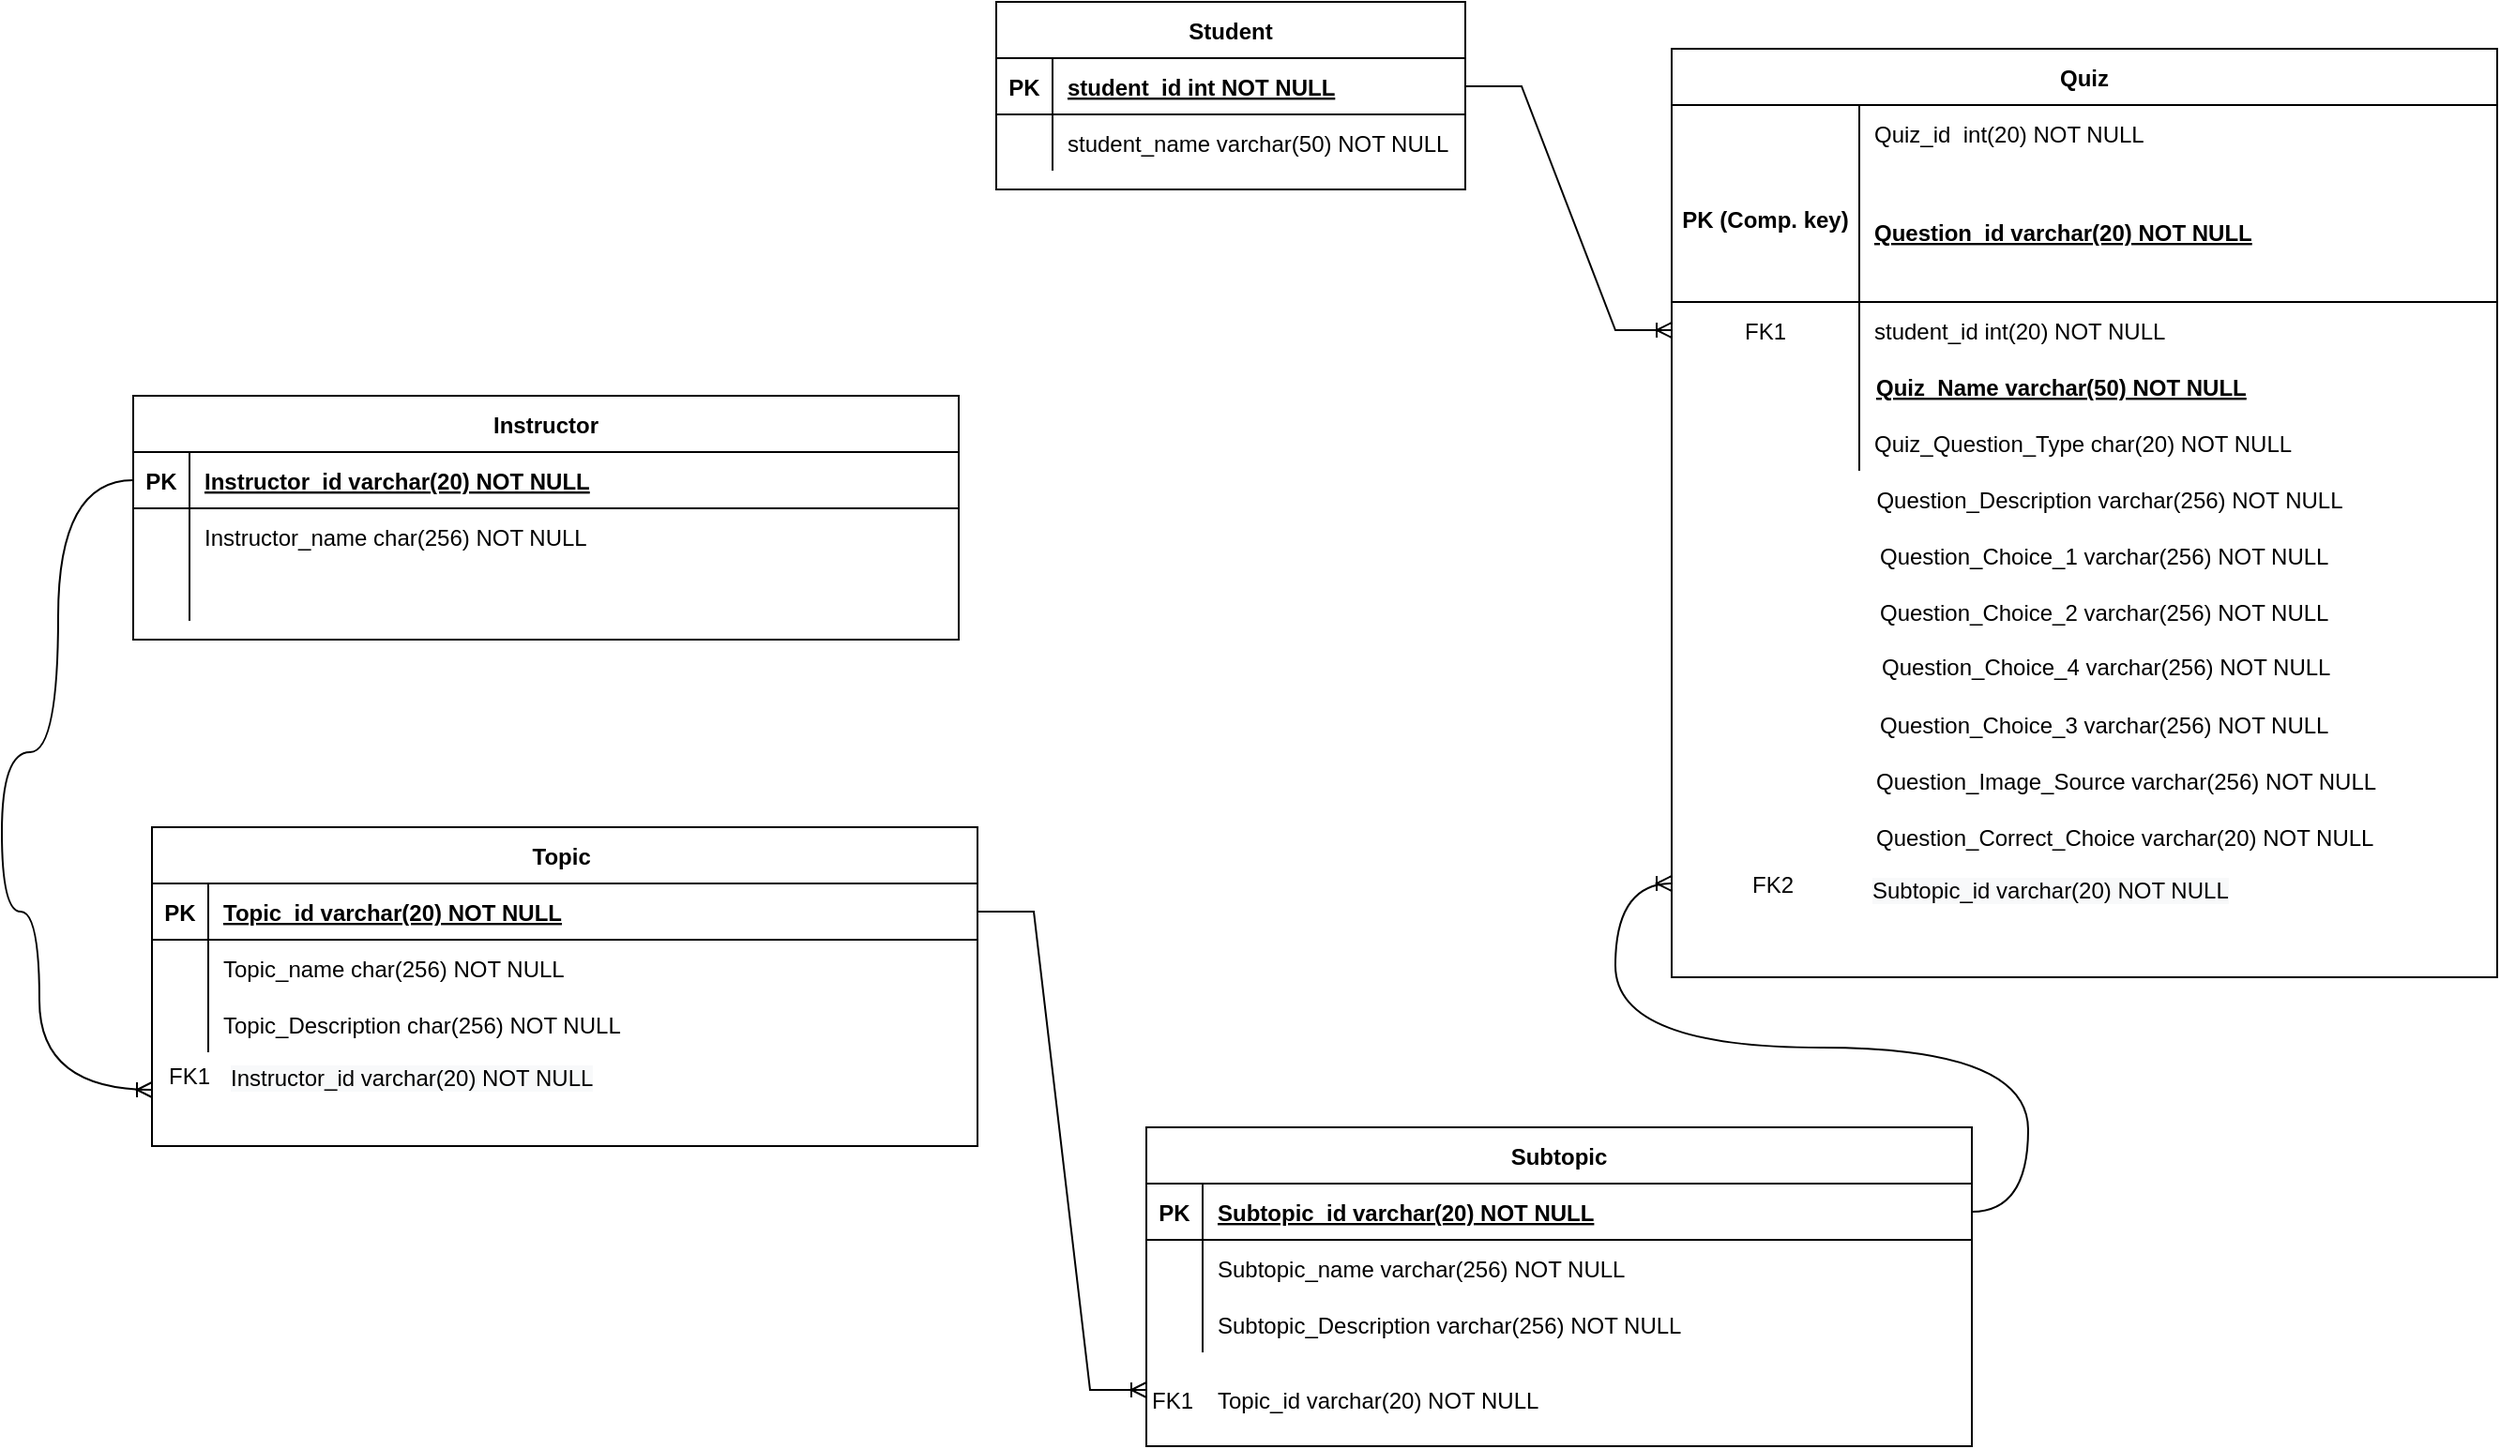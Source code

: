<mxfile version="15.5.0" type="github" pages="3">
  <diagram id="R2lEEEUBdFMjLlhIrx00" name="Page-1">
    <mxGraphModel dx="2414" dy="950" grid="1" gridSize="10" guides="1" tooltips="1" connect="1" arrows="1" fold="1" page="1" pageScale="1" pageWidth="850" pageHeight="1100" math="0" shadow="0" extFonts="Permanent Marker^https://fonts.googleapis.com/css?family=Permanent+Marker">
      <root>
        <mxCell id="0" />
        <mxCell id="1" parent="0" />
        <mxCell id="C-vyLk0tnHw3VtMMgP7b-2" value="Quiz" style="shape=table;startSize=30;container=1;collapsible=1;childLayout=tableLayout;fixedRows=1;rowLines=0;fontStyle=1;align=center;resizeLast=1;" parent="1" vertex="1">
          <mxGeometry x="320" y="105" width="440" height="495" as="geometry" />
        </mxCell>
        <mxCell id="C-vyLk0tnHw3VtMMgP7b-17" value="" style="shape=partialRectangle;collapsible=0;dropTarget=0;pointerEvents=0;fillColor=none;points=[[0,0.5],[1,0.5]];portConstraint=eastwest;top=0;left=0;right=0;bottom=0;" parent="C-vyLk0tnHw3VtMMgP7b-2" vertex="1">
          <mxGeometry y="30" width="440" height="30" as="geometry" />
        </mxCell>
        <mxCell id="C-vyLk0tnHw3VtMMgP7b-18" value="" style="shape=partialRectangle;overflow=hidden;connectable=0;fillColor=none;top=0;left=0;bottom=0;right=0;" parent="C-vyLk0tnHw3VtMMgP7b-17" vertex="1">
          <mxGeometry width="100" height="30" as="geometry">
            <mxRectangle width="100" height="30" as="alternateBounds" />
          </mxGeometry>
        </mxCell>
        <mxCell id="C-vyLk0tnHw3VtMMgP7b-19" value="Quiz_id  int(20) NOT NULL" style="shape=partialRectangle;overflow=hidden;connectable=0;fillColor=none;top=0;left=0;bottom=0;right=0;align=left;spacingLeft=6;" parent="C-vyLk0tnHw3VtMMgP7b-17" vertex="1">
          <mxGeometry x="100" width="340" height="30" as="geometry">
            <mxRectangle width="340" height="30" as="alternateBounds" />
          </mxGeometry>
        </mxCell>
        <mxCell id="C-vyLk0tnHw3VtMMgP7b-3" value="" style="shape=partialRectangle;collapsible=0;dropTarget=0;pointerEvents=0;fillColor=none;points=[[0,0.5],[1,0.5]];portConstraint=eastwest;top=0;left=0;right=0;bottom=1;" parent="C-vyLk0tnHw3VtMMgP7b-2" vertex="1">
          <mxGeometry y="60" width="440" height="75" as="geometry" />
        </mxCell>
        <mxCell id="C-vyLk0tnHw3VtMMgP7b-4" value="PK (Comp. key)&#xa;" style="shape=partialRectangle;overflow=hidden;connectable=0;fillColor=none;top=0;left=0;bottom=0;right=0;fontStyle=1;" parent="C-vyLk0tnHw3VtMMgP7b-3" vertex="1">
          <mxGeometry width="100" height="75" as="geometry">
            <mxRectangle width="100" height="75" as="alternateBounds" />
          </mxGeometry>
        </mxCell>
        <mxCell id="C-vyLk0tnHw3VtMMgP7b-5" value="Question_id varchar(20) NOT NULL" style="shape=partialRectangle;overflow=hidden;connectable=0;fillColor=none;top=0;left=0;bottom=0;right=0;align=left;spacingLeft=6;fontStyle=5;" parent="C-vyLk0tnHw3VtMMgP7b-3" vertex="1">
          <mxGeometry x="100" width="340" height="75" as="geometry">
            <mxRectangle width="340" height="75" as="alternateBounds" />
          </mxGeometry>
        </mxCell>
        <mxCell id="C-vyLk0tnHw3VtMMgP7b-6" value="" style="shape=partialRectangle;collapsible=0;dropTarget=0;pointerEvents=0;fillColor=none;points=[[0,0.5],[1,0.5]];portConstraint=eastwest;top=0;left=0;right=0;bottom=0;" parent="C-vyLk0tnHw3VtMMgP7b-2" vertex="1">
          <mxGeometry y="135" width="440" height="30" as="geometry" />
        </mxCell>
        <mxCell id="C-vyLk0tnHw3VtMMgP7b-7" value="FK1" style="shape=partialRectangle;overflow=hidden;connectable=0;fillColor=none;top=0;left=0;bottom=0;right=0;" parent="C-vyLk0tnHw3VtMMgP7b-6" vertex="1">
          <mxGeometry width="100" height="30" as="geometry">
            <mxRectangle width="100" height="30" as="alternateBounds" />
          </mxGeometry>
        </mxCell>
        <mxCell id="C-vyLk0tnHw3VtMMgP7b-8" value="student_id int(20) NOT NULL" style="shape=partialRectangle;overflow=hidden;connectable=0;fillColor=none;top=0;left=0;bottom=0;right=0;align=left;spacingLeft=6;" parent="C-vyLk0tnHw3VtMMgP7b-6" vertex="1">
          <mxGeometry x="100" width="340" height="30" as="geometry">
            <mxRectangle width="340" height="30" as="alternateBounds" />
          </mxGeometry>
        </mxCell>
        <mxCell id="C-vyLk0tnHw3VtMMgP7b-9" value="" style="shape=partialRectangle;collapsible=0;dropTarget=0;pointerEvents=0;fillColor=none;points=[[0,0.5],[1,0.5]];portConstraint=eastwest;top=0;left=0;right=0;bottom=0;" parent="C-vyLk0tnHw3VtMMgP7b-2" vertex="1">
          <mxGeometry y="165" width="440" height="30" as="geometry" />
        </mxCell>
        <mxCell id="C-vyLk0tnHw3VtMMgP7b-10" value="" style="shape=partialRectangle;overflow=hidden;connectable=0;fillColor=none;top=0;left=0;bottom=0;right=0;" parent="C-vyLk0tnHw3VtMMgP7b-9" vertex="1">
          <mxGeometry width="100" height="30" as="geometry">
            <mxRectangle width="100" height="30" as="alternateBounds" />
          </mxGeometry>
        </mxCell>
        <mxCell id="C-vyLk0tnHw3VtMMgP7b-11" value="" style="shape=partialRectangle;overflow=hidden;connectable=0;fillColor=none;top=0;left=0;bottom=0;right=0;align=left;spacingLeft=6;" parent="C-vyLk0tnHw3VtMMgP7b-9" vertex="1">
          <mxGeometry x="100" width="340" height="30" as="geometry">
            <mxRectangle width="340" height="30" as="alternateBounds" />
          </mxGeometry>
        </mxCell>
        <mxCell id="C-vyLk0tnHw3VtMMgP7b-20" value="" style="shape=partialRectangle;collapsible=0;dropTarget=0;pointerEvents=0;fillColor=none;points=[[0,0.5],[1,0.5]];portConstraint=eastwest;top=0;left=0;right=0;bottom=0;" parent="C-vyLk0tnHw3VtMMgP7b-2" vertex="1">
          <mxGeometry y="195" width="440" height="30" as="geometry" />
        </mxCell>
        <mxCell id="C-vyLk0tnHw3VtMMgP7b-21" value="" style="shape=partialRectangle;overflow=hidden;connectable=0;fillColor=none;top=0;left=0;bottom=0;right=0;" parent="C-vyLk0tnHw3VtMMgP7b-20" vertex="1">
          <mxGeometry width="100" height="30" as="geometry">
            <mxRectangle width="100" height="30" as="alternateBounds" />
          </mxGeometry>
        </mxCell>
        <mxCell id="C-vyLk0tnHw3VtMMgP7b-22" value="Quiz_Question_Type char(20) NOT NULL" style="shape=partialRectangle;overflow=hidden;connectable=0;fillColor=none;top=0;left=0;bottom=0;right=0;align=left;spacingLeft=6;" parent="C-vyLk0tnHw3VtMMgP7b-20" vertex="1">
          <mxGeometry x="100" width="340" height="30" as="geometry">
            <mxRectangle width="340" height="30" as="alternateBounds" />
          </mxGeometry>
        </mxCell>
        <mxCell id="C-vyLk0tnHw3VtMMgP7b-23" value="Student" style="shape=table;startSize=30;container=1;collapsible=1;childLayout=tableLayout;fixedRows=1;rowLines=0;fontStyle=1;align=center;resizeLast=1;" parent="1" vertex="1">
          <mxGeometry x="-40" y="80" width="250" height="100" as="geometry" />
        </mxCell>
        <mxCell id="C-vyLk0tnHw3VtMMgP7b-24" value="" style="shape=partialRectangle;collapsible=0;dropTarget=0;pointerEvents=0;fillColor=none;points=[[0,0.5],[1,0.5]];portConstraint=eastwest;top=0;left=0;right=0;bottom=1;" parent="C-vyLk0tnHw3VtMMgP7b-23" vertex="1">
          <mxGeometry y="30" width="250" height="30" as="geometry" />
        </mxCell>
        <mxCell id="C-vyLk0tnHw3VtMMgP7b-25" value="PK" style="shape=partialRectangle;overflow=hidden;connectable=0;fillColor=none;top=0;left=0;bottom=0;right=0;fontStyle=1;" parent="C-vyLk0tnHw3VtMMgP7b-24" vertex="1">
          <mxGeometry width="30" height="30" as="geometry">
            <mxRectangle width="30" height="30" as="alternateBounds" />
          </mxGeometry>
        </mxCell>
        <mxCell id="C-vyLk0tnHw3VtMMgP7b-26" value="student_id int NOT NULL " style="shape=partialRectangle;overflow=hidden;connectable=0;fillColor=none;top=0;left=0;bottom=0;right=0;align=left;spacingLeft=6;fontStyle=5;" parent="C-vyLk0tnHw3VtMMgP7b-24" vertex="1">
          <mxGeometry x="30" width="220" height="30" as="geometry">
            <mxRectangle width="220" height="30" as="alternateBounds" />
          </mxGeometry>
        </mxCell>
        <mxCell id="C-vyLk0tnHw3VtMMgP7b-27" value="" style="shape=partialRectangle;collapsible=0;dropTarget=0;pointerEvents=0;fillColor=none;points=[[0,0.5],[1,0.5]];portConstraint=eastwest;top=0;left=0;right=0;bottom=0;" parent="C-vyLk0tnHw3VtMMgP7b-23" vertex="1">
          <mxGeometry y="60" width="250" height="30" as="geometry" />
        </mxCell>
        <mxCell id="C-vyLk0tnHw3VtMMgP7b-28" value="" style="shape=partialRectangle;overflow=hidden;connectable=0;fillColor=none;top=0;left=0;bottom=0;right=0;" parent="C-vyLk0tnHw3VtMMgP7b-27" vertex="1">
          <mxGeometry width="30" height="30" as="geometry">
            <mxRectangle width="30" height="30" as="alternateBounds" />
          </mxGeometry>
        </mxCell>
        <mxCell id="C-vyLk0tnHw3VtMMgP7b-29" value="student_name varchar(50) NOT NULL" style="shape=partialRectangle;overflow=hidden;connectable=0;fillColor=none;top=0;left=0;bottom=0;right=0;align=left;spacingLeft=6;" parent="C-vyLk0tnHw3VtMMgP7b-27" vertex="1">
          <mxGeometry x="30" width="220" height="30" as="geometry">
            <mxRectangle width="220" height="30" as="alternateBounds" />
          </mxGeometry>
        </mxCell>
        <mxCell id="o7-k6Rt1TInhvHw_tcNR-2" value="Quiz_Name varchar(50) NOT NULL" style="shape=partialRectangle;overflow=hidden;connectable=0;fillColor=none;top=0;left=0;bottom=0;right=0;align=left;spacingLeft=6;fontStyle=5" vertex="1" parent="1">
          <mxGeometry x="421" y="270" width="220" height="30" as="geometry">
            <mxRectangle width="220" height="30" as="alternateBounds" />
          </mxGeometry>
        </mxCell>
        <mxCell id="o7-k6Rt1TInhvHw_tcNR-26" value="Question_Choice_1 varchar(256) NOT NULL" style="shape=partialRectangle;overflow=hidden;connectable=0;fillColor=none;top=0;left=0;bottom=0;right=0;align=left;spacingLeft=6;" vertex="1" parent="1">
          <mxGeometry x="423" y="360" width="301" height="30" as="geometry">
            <mxRectangle width="410" height="30" as="alternateBounds" />
          </mxGeometry>
        </mxCell>
        <mxCell id="o7-k6Rt1TInhvHw_tcNR-27" value="Question_Choice_2 varchar(256) NOT NULL" style="shape=partialRectangle;overflow=hidden;connectable=0;fillColor=none;top=0;left=0;bottom=0;right=0;align=left;spacingLeft=6;" vertex="1" parent="1">
          <mxGeometry x="423" y="390" width="301" height="30" as="geometry">
            <mxRectangle width="410" height="30" as="alternateBounds" />
          </mxGeometry>
        </mxCell>
        <mxCell id="o7-k6Rt1TInhvHw_tcNR-28" value="Question_Choice_3 varchar(256) NOT NULL" style="shape=partialRectangle;overflow=hidden;connectable=0;fillColor=none;top=0;left=0;bottom=0;right=0;align=left;spacingLeft=6;" vertex="1" parent="1">
          <mxGeometry x="423" y="450" width="301" height="30" as="geometry">
            <mxRectangle width="410" height="30" as="alternateBounds" />
          </mxGeometry>
        </mxCell>
        <mxCell id="o7-k6Rt1TInhvHw_tcNR-29" value="Question_Choice_4 varchar(256) NOT NULL" style="shape=partialRectangle;overflow=hidden;connectable=0;fillColor=none;top=0;left=0;bottom=0;right=0;align=left;spacingLeft=6;" vertex="1" parent="1">
          <mxGeometry x="424" y="419" width="261" height="30" as="geometry">
            <mxRectangle width="410" height="30" as="alternateBounds" />
          </mxGeometry>
        </mxCell>
        <mxCell id="o7-k6Rt1TInhvHw_tcNR-30" value="Question_Correct_Choice varchar(20) NOT NULL" style="shape=partialRectangle;overflow=hidden;connectable=0;fillColor=none;top=0;left=0;bottom=0;right=0;align=left;spacingLeft=6;" vertex="1" parent="1">
          <mxGeometry x="421" y="510" width="301" height="30" as="geometry">
            <mxRectangle width="410" height="30" as="alternateBounds" />
          </mxGeometry>
        </mxCell>
        <mxCell id="o7-k6Rt1TInhvHw_tcNR-31" value="Question_Image_Source varchar(256) NOT NULL" style="shape=partialRectangle;overflow=hidden;connectable=0;fillColor=none;top=0;left=0;bottom=0;right=0;align=left;spacingLeft=6;" vertex="1" parent="1">
          <mxGeometry x="421" y="480" width="301" height="30" as="geometry">
            <mxRectangle width="410" height="30" as="alternateBounds" />
          </mxGeometry>
        </mxCell>
        <mxCell id="o7-k6Rt1TInhvHw_tcNR-32" value="Subtopic" style="shape=table;startSize=30;container=1;collapsible=1;childLayout=tableLayout;fixedRows=1;rowLines=0;fontStyle=1;align=center;resizeLast=1;" vertex="1" parent="1">
          <mxGeometry x="40" y="680" width="440" height="170" as="geometry" />
        </mxCell>
        <mxCell id="o7-k6Rt1TInhvHw_tcNR-33" value="" style="shape=partialRectangle;collapsible=0;dropTarget=0;pointerEvents=0;fillColor=none;points=[[0,0.5],[1,0.5]];portConstraint=eastwest;top=0;left=0;right=0;bottom=1;" vertex="1" parent="o7-k6Rt1TInhvHw_tcNR-32">
          <mxGeometry y="30" width="440" height="30" as="geometry" />
        </mxCell>
        <mxCell id="o7-k6Rt1TInhvHw_tcNR-34" value="PK" style="shape=partialRectangle;overflow=hidden;connectable=0;fillColor=none;top=0;left=0;bottom=0;right=0;fontStyle=1;" vertex="1" parent="o7-k6Rt1TInhvHw_tcNR-33">
          <mxGeometry width="30" height="30" as="geometry">
            <mxRectangle width="30" height="30" as="alternateBounds" />
          </mxGeometry>
        </mxCell>
        <mxCell id="o7-k6Rt1TInhvHw_tcNR-35" value="Subtopic_id varchar(20) NOT NULL " style="shape=partialRectangle;overflow=hidden;connectable=0;fillColor=none;top=0;left=0;bottom=0;right=0;align=left;spacingLeft=6;fontStyle=5;" vertex="1" parent="o7-k6Rt1TInhvHw_tcNR-33">
          <mxGeometry x="30" width="410" height="30" as="geometry">
            <mxRectangle width="410" height="30" as="alternateBounds" />
          </mxGeometry>
        </mxCell>
        <mxCell id="o7-k6Rt1TInhvHw_tcNR-36" value="" style="shape=partialRectangle;collapsible=0;dropTarget=0;pointerEvents=0;fillColor=none;points=[[0,0.5],[1,0.5]];portConstraint=eastwest;top=0;left=0;right=0;bottom=0;" vertex="1" parent="o7-k6Rt1TInhvHw_tcNR-32">
          <mxGeometry y="60" width="440" height="30" as="geometry" />
        </mxCell>
        <mxCell id="o7-k6Rt1TInhvHw_tcNR-37" value="" style="shape=partialRectangle;overflow=hidden;connectable=0;fillColor=none;top=0;left=0;bottom=0;right=0;" vertex="1" parent="o7-k6Rt1TInhvHw_tcNR-36">
          <mxGeometry width="30" height="30" as="geometry">
            <mxRectangle width="30" height="30" as="alternateBounds" />
          </mxGeometry>
        </mxCell>
        <mxCell id="o7-k6Rt1TInhvHw_tcNR-38" value="Subtopic_name varchar(256) NOT NULL" style="shape=partialRectangle;overflow=hidden;connectable=0;fillColor=none;top=0;left=0;bottom=0;right=0;align=left;spacingLeft=6;" vertex="1" parent="o7-k6Rt1TInhvHw_tcNR-36">
          <mxGeometry x="30" width="410" height="30" as="geometry">
            <mxRectangle width="410" height="30" as="alternateBounds" />
          </mxGeometry>
        </mxCell>
        <mxCell id="o7-k6Rt1TInhvHw_tcNR-39" value="" style="shape=partialRectangle;collapsible=0;dropTarget=0;pointerEvents=0;fillColor=none;points=[[0,0.5],[1,0.5]];portConstraint=eastwest;top=0;left=0;right=0;bottom=0;" vertex="1" parent="o7-k6Rt1TInhvHw_tcNR-32">
          <mxGeometry y="90" width="440" height="30" as="geometry" />
        </mxCell>
        <mxCell id="o7-k6Rt1TInhvHw_tcNR-40" value="" style="shape=partialRectangle;overflow=hidden;connectable=0;fillColor=none;top=0;left=0;bottom=0;right=0;" vertex="1" parent="o7-k6Rt1TInhvHw_tcNR-39">
          <mxGeometry width="30" height="30" as="geometry">
            <mxRectangle width="30" height="30" as="alternateBounds" />
          </mxGeometry>
        </mxCell>
        <mxCell id="o7-k6Rt1TInhvHw_tcNR-41" value="Subtopic_Description varchar(256) NOT NULL" style="shape=partialRectangle;overflow=hidden;connectable=0;fillColor=none;top=0;left=0;bottom=0;right=0;align=left;spacingLeft=6;" vertex="1" parent="o7-k6Rt1TInhvHw_tcNR-39">
          <mxGeometry x="30" width="410" height="30" as="geometry">
            <mxRectangle width="410" height="30" as="alternateBounds" />
          </mxGeometry>
        </mxCell>
        <mxCell id="o7-k6Rt1TInhvHw_tcNR-49" value="Topic " style="shape=table;startSize=30;container=1;collapsible=1;childLayout=tableLayout;fixedRows=1;rowLines=0;fontStyle=1;align=center;resizeLast=1;" vertex="1" parent="1">
          <mxGeometry x="-490" y="520" width="440" height="170" as="geometry" />
        </mxCell>
        <mxCell id="o7-k6Rt1TInhvHw_tcNR-50" value="" style="shape=partialRectangle;collapsible=0;dropTarget=0;pointerEvents=0;fillColor=none;points=[[0,0.5],[1,0.5]];portConstraint=eastwest;top=0;left=0;right=0;bottom=1;" vertex="1" parent="o7-k6Rt1TInhvHw_tcNR-49">
          <mxGeometry y="30" width="440" height="30" as="geometry" />
        </mxCell>
        <mxCell id="o7-k6Rt1TInhvHw_tcNR-51" value="PK" style="shape=partialRectangle;overflow=hidden;connectable=0;fillColor=none;top=0;left=0;bottom=0;right=0;fontStyle=1;" vertex="1" parent="o7-k6Rt1TInhvHw_tcNR-50">
          <mxGeometry width="30" height="30" as="geometry">
            <mxRectangle width="30" height="30" as="alternateBounds" />
          </mxGeometry>
        </mxCell>
        <mxCell id="o7-k6Rt1TInhvHw_tcNR-52" value="Topic_id varchar(20) NOT NULL " style="shape=partialRectangle;overflow=hidden;connectable=0;fillColor=none;top=0;left=0;bottom=0;right=0;align=left;spacingLeft=6;fontStyle=5;" vertex="1" parent="o7-k6Rt1TInhvHw_tcNR-50">
          <mxGeometry x="30" width="410" height="30" as="geometry">
            <mxRectangle width="410" height="30" as="alternateBounds" />
          </mxGeometry>
        </mxCell>
        <mxCell id="o7-k6Rt1TInhvHw_tcNR-53" value="" style="shape=partialRectangle;collapsible=0;dropTarget=0;pointerEvents=0;fillColor=none;points=[[0,0.5],[1,0.5]];portConstraint=eastwest;top=0;left=0;right=0;bottom=0;" vertex="1" parent="o7-k6Rt1TInhvHw_tcNR-49">
          <mxGeometry y="60" width="440" height="30" as="geometry" />
        </mxCell>
        <mxCell id="o7-k6Rt1TInhvHw_tcNR-54" value="" style="shape=partialRectangle;overflow=hidden;connectable=0;fillColor=none;top=0;left=0;bottom=0;right=0;" vertex="1" parent="o7-k6Rt1TInhvHw_tcNR-53">
          <mxGeometry width="30" height="30" as="geometry">
            <mxRectangle width="30" height="30" as="alternateBounds" />
          </mxGeometry>
        </mxCell>
        <mxCell id="o7-k6Rt1TInhvHw_tcNR-55" value="Topic_name char(256) NOT NULL" style="shape=partialRectangle;overflow=hidden;connectable=0;fillColor=none;top=0;left=0;bottom=0;right=0;align=left;spacingLeft=6;" vertex="1" parent="o7-k6Rt1TInhvHw_tcNR-53">
          <mxGeometry x="30" width="410" height="30" as="geometry">
            <mxRectangle width="410" height="30" as="alternateBounds" />
          </mxGeometry>
        </mxCell>
        <mxCell id="o7-k6Rt1TInhvHw_tcNR-56" value="" style="shape=partialRectangle;collapsible=0;dropTarget=0;pointerEvents=0;fillColor=none;points=[[0,0.5],[1,0.5]];portConstraint=eastwest;top=0;left=0;right=0;bottom=0;" vertex="1" parent="o7-k6Rt1TInhvHw_tcNR-49">
          <mxGeometry y="90" width="440" height="30" as="geometry" />
        </mxCell>
        <mxCell id="o7-k6Rt1TInhvHw_tcNR-57" value="" style="shape=partialRectangle;overflow=hidden;connectable=0;fillColor=none;top=0;left=0;bottom=0;right=0;" vertex="1" parent="o7-k6Rt1TInhvHw_tcNR-56">
          <mxGeometry width="30" height="30" as="geometry">
            <mxRectangle width="30" height="30" as="alternateBounds" />
          </mxGeometry>
        </mxCell>
        <mxCell id="o7-k6Rt1TInhvHw_tcNR-58" value="Topic_Description char(256) NOT NULL" style="shape=partialRectangle;overflow=hidden;connectable=0;fillColor=none;top=0;left=0;bottom=0;right=0;align=left;spacingLeft=6;" vertex="1" parent="o7-k6Rt1TInhvHw_tcNR-56">
          <mxGeometry x="30" width="410" height="30" as="geometry">
            <mxRectangle width="410" height="30" as="alternateBounds" />
          </mxGeometry>
        </mxCell>
        <mxCell id="o7-k6Rt1TInhvHw_tcNR-59" value="Instructor" style="shape=table;startSize=30;container=1;collapsible=1;childLayout=tableLayout;fixedRows=1;rowLines=0;fontStyle=1;align=center;resizeLast=1;" vertex="1" parent="1">
          <mxGeometry x="-500" y="290" width="440" height="130" as="geometry" />
        </mxCell>
        <mxCell id="o7-k6Rt1TInhvHw_tcNR-60" value="" style="shape=partialRectangle;collapsible=0;dropTarget=0;pointerEvents=0;fillColor=none;points=[[0,0.5],[1,0.5]];portConstraint=eastwest;top=0;left=0;right=0;bottom=1;" vertex="1" parent="o7-k6Rt1TInhvHw_tcNR-59">
          <mxGeometry y="30" width="440" height="30" as="geometry" />
        </mxCell>
        <mxCell id="o7-k6Rt1TInhvHw_tcNR-61" value="PK" style="shape=partialRectangle;overflow=hidden;connectable=0;fillColor=none;top=0;left=0;bottom=0;right=0;fontStyle=1;" vertex="1" parent="o7-k6Rt1TInhvHw_tcNR-60">
          <mxGeometry width="30" height="30" as="geometry">
            <mxRectangle width="30" height="30" as="alternateBounds" />
          </mxGeometry>
        </mxCell>
        <mxCell id="o7-k6Rt1TInhvHw_tcNR-62" value="Instructor_id varchar(20) NOT NULL " style="shape=partialRectangle;overflow=hidden;connectable=0;fillColor=none;top=0;left=0;bottom=0;right=0;align=left;spacingLeft=6;fontStyle=5;" vertex="1" parent="o7-k6Rt1TInhvHw_tcNR-60">
          <mxGeometry x="30" width="410" height="30" as="geometry">
            <mxRectangle width="410" height="30" as="alternateBounds" />
          </mxGeometry>
        </mxCell>
        <mxCell id="o7-k6Rt1TInhvHw_tcNR-63" value="" style="shape=partialRectangle;collapsible=0;dropTarget=0;pointerEvents=0;fillColor=none;points=[[0,0.5],[1,0.5]];portConstraint=eastwest;top=0;left=0;right=0;bottom=0;" vertex="1" parent="o7-k6Rt1TInhvHw_tcNR-59">
          <mxGeometry y="60" width="440" height="30" as="geometry" />
        </mxCell>
        <mxCell id="o7-k6Rt1TInhvHw_tcNR-64" value="" style="shape=partialRectangle;overflow=hidden;connectable=0;fillColor=none;top=0;left=0;bottom=0;right=0;" vertex="1" parent="o7-k6Rt1TInhvHw_tcNR-63">
          <mxGeometry width="30" height="30" as="geometry">
            <mxRectangle width="30" height="30" as="alternateBounds" />
          </mxGeometry>
        </mxCell>
        <mxCell id="o7-k6Rt1TInhvHw_tcNR-65" value="Instructor_name char(256) NOT NULL" style="shape=partialRectangle;overflow=hidden;connectable=0;fillColor=none;top=0;left=0;bottom=0;right=0;align=left;spacingLeft=6;" vertex="1" parent="o7-k6Rt1TInhvHw_tcNR-63">
          <mxGeometry x="30" width="410" height="30" as="geometry">
            <mxRectangle width="410" height="30" as="alternateBounds" />
          </mxGeometry>
        </mxCell>
        <mxCell id="o7-k6Rt1TInhvHw_tcNR-66" value="" style="shape=partialRectangle;collapsible=0;dropTarget=0;pointerEvents=0;fillColor=none;points=[[0,0.5],[1,0.5]];portConstraint=eastwest;top=0;left=0;right=0;bottom=0;" vertex="1" parent="o7-k6Rt1TInhvHw_tcNR-59">
          <mxGeometry y="90" width="440" height="30" as="geometry" />
        </mxCell>
        <mxCell id="o7-k6Rt1TInhvHw_tcNR-67" value="" style="shape=partialRectangle;overflow=hidden;connectable=0;fillColor=none;top=0;left=0;bottom=0;right=0;" vertex="1" parent="o7-k6Rt1TInhvHw_tcNR-66">
          <mxGeometry width="30" height="30" as="geometry">
            <mxRectangle width="30" height="30" as="alternateBounds" />
          </mxGeometry>
        </mxCell>
        <mxCell id="o7-k6Rt1TInhvHw_tcNR-68" value="" style="shape=partialRectangle;overflow=hidden;connectable=0;fillColor=none;top=0;left=0;bottom=0;right=0;align=left;spacingLeft=6;" vertex="1" parent="o7-k6Rt1TInhvHw_tcNR-66">
          <mxGeometry x="30" width="410" height="30" as="geometry">
            <mxRectangle width="410" height="30" as="alternateBounds" />
          </mxGeometry>
        </mxCell>
        <mxCell id="o7-k6Rt1TInhvHw_tcNR-70" value="&lt;span style=&quot;text-align: left&quot;&gt;Question_Description varchar(256) NOT NULL&lt;/span&gt;" style="text;html=1;align=center;verticalAlign=middle;resizable=0;points=[];autosize=1;strokeColor=none;fillColor=none;" vertex="1" parent="1">
          <mxGeometry x="423" y="336" width="260" height="20" as="geometry" />
        </mxCell>
        <mxCell id="o7-k6Rt1TInhvHw_tcNR-71" value="Topic_id varchar(20) NOT NULL " style="shape=partialRectangle;overflow=hidden;connectable=0;fillColor=none;top=0;left=0;bottom=0;right=0;align=left;spacingLeft=6;fontStyle=0;" vertex="1" parent="1">
          <mxGeometry x="70" y="810" width="410" height="30" as="geometry">
            <mxRectangle width="410" height="30" as="alternateBounds" />
          </mxGeometry>
        </mxCell>
        <mxCell id="o7-k6Rt1TInhvHw_tcNR-72" value="FK1" style="shape=partialRectangle;overflow=hidden;connectable=0;fillColor=none;top=0;left=0;bottom=0;right=0;" vertex="1" parent="1">
          <mxGeometry x="4" y="810" width="100" height="30" as="geometry">
            <mxRectangle width="100" height="30" as="alternateBounds" />
          </mxGeometry>
        </mxCell>
        <mxCell id="o7-k6Rt1TInhvHw_tcNR-73" value="&lt;span style=&quot;color: rgb(0 , 0 , 0) ; font-family: &amp;#34;helvetica&amp;#34; ; font-size: 12px ; font-style: normal ; letter-spacing: normal ; text-align: left ; text-indent: 0px ; text-transform: none ; word-spacing: 0px ; background-color: rgb(248 , 249 , 250) ; display: inline ; float: none&quot;&gt;Subtopic_id varchar(20) NOT NULL&lt;/span&gt;" style="text;whiteSpace=wrap;html=1;" vertex="1" parent="1">
          <mxGeometry x="425" y="540" width="230" height="30" as="geometry" />
        </mxCell>
        <mxCell id="o7-k6Rt1TInhvHw_tcNR-74" value="FK2" style="shape=partialRectangle;overflow=hidden;connectable=0;fillColor=none;top=0;left=0;bottom=0;right=0;" vertex="1" parent="1">
          <mxGeometry x="324" y="535" width="100" height="30" as="geometry">
            <mxRectangle width="100" height="30" as="alternateBounds" />
          </mxGeometry>
        </mxCell>
        <mxCell id="o7-k6Rt1TInhvHw_tcNR-76" value="&lt;span style=&quot;color: rgb(0 , 0 , 0) ; font-family: &amp;#34;helvetica&amp;#34; ; font-size: 12px ; font-style: normal ; letter-spacing: normal ; text-align: left ; text-indent: 0px ; text-transform: none ; word-spacing: 0px ; background-color: rgb(248 , 249 , 250) ; display: inline ; float: none&quot;&gt;Instructor_id varchar(20) NOT NULL&lt;/span&gt;" style="text;whiteSpace=wrap;html=1;" vertex="1" parent="1">
          <mxGeometry x="-450" y="640" width="230" height="30" as="geometry" />
        </mxCell>
        <mxCell id="o7-k6Rt1TInhvHw_tcNR-77" value="FK1" style="text;html=1;strokeColor=none;fillColor=none;align=center;verticalAlign=middle;whiteSpace=wrap;rounded=0;" vertex="1" parent="1">
          <mxGeometry x="-490" y="638" width="40" height="30" as="geometry" />
        </mxCell>
        <mxCell id="o7-k6Rt1TInhvHw_tcNR-79" value="" style="edgeStyle=entityRelationEdgeStyle;fontSize=12;html=1;endArrow=ERoneToMany;rounded=0;entryX=0;entryY=0.5;entryDx=0;entryDy=0;exitX=1;exitY=0.5;exitDx=0;exitDy=0;" edge="1" parent="1" source="C-vyLk0tnHw3VtMMgP7b-24" target="C-vyLk0tnHw3VtMMgP7b-6">
          <mxGeometry width="100" height="100" relative="1" as="geometry">
            <mxPoint x="120" y="340" as="sourcePoint" />
            <mxPoint x="220" y="240" as="targetPoint" />
          </mxGeometry>
        </mxCell>
        <mxCell id="o7-k6Rt1TInhvHw_tcNR-80" value="" style="edgeStyle=entityRelationEdgeStyle;fontSize=12;html=1;endArrow=ERoneToMany;rounded=0;exitX=1;exitY=0.5;exitDx=0;exitDy=0;" edge="1" parent="1" source="o7-k6Rt1TInhvHw_tcNR-50">
          <mxGeometry width="100" height="100" relative="1" as="geometry">
            <mxPoint x="10" y="600" as="sourcePoint" />
            <mxPoint x="40" y="820" as="targetPoint" />
          </mxGeometry>
        </mxCell>
        <mxCell id="o7-k6Rt1TInhvHw_tcNR-82" value="" style="edgeStyle=orthogonalEdgeStyle;fontSize=12;html=1;endArrow=ERoneToMany;rounded=0;exitX=0;exitY=0.5;exitDx=0;exitDy=0;curved=1;" edge="1" parent="1" source="o7-k6Rt1TInhvHw_tcNR-60" target="o7-k6Rt1TInhvHw_tcNR-77">
          <mxGeometry width="100" height="100" relative="1" as="geometry">
            <mxPoint x="-770" y="320" as="sourcePoint" />
            <mxPoint x="-510" y="660" as="targetPoint" />
            <Array as="points">
              <mxPoint x="-540" y="335" />
              <mxPoint x="-540" y="480" />
              <mxPoint x="-570" y="480" />
              <mxPoint x="-570" y="565" />
              <mxPoint x="-550" y="565" />
              <mxPoint x="-550" y="660" />
            </Array>
          </mxGeometry>
        </mxCell>
        <mxCell id="o7-k6Rt1TInhvHw_tcNR-83" value="" style="edgeStyle=entityRelationEdgeStyle;fontSize=12;html=1;endArrow=ERoneToMany;rounded=0;curved=1;exitX=1;exitY=0.5;exitDx=0;exitDy=0;" edge="1" parent="1" source="o7-k6Rt1TInhvHw_tcNR-33">
          <mxGeometry width="100" height="100" relative="1" as="geometry">
            <mxPoint x="70" y="550" as="sourcePoint" />
            <mxPoint x="320" y="550" as="targetPoint" />
          </mxGeometry>
        </mxCell>
      </root>
    </mxGraphModel>
  </diagram>
  <diagram name="Copy of Page-1" id="vLBCYig8YiVJlE3e9mPY">
    <mxGraphModel dx="2805" dy="1188" grid="1" gridSize="10" guides="1" tooltips="1" connect="1" arrows="1" fold="1" page="1" pageScale="1" pageWidth="850" pageHeight="1100" math="0" shadow="0" extFonts="Permanent Marker^https://fonts.googleapis.com/css?family=Permanent+Marker">
      <root>
        <mxCell id="P4PnYNX_Oxnd01K3rzIA-0" />
        <mxCell id="P4PnYNX_Oxnd01K3rzIA-1" parent="P4PnYNX_Oxnd01K3rzIA-0" />
        <mxCell id="P4PnYNX_Oxnd01K3rzIA-2" value="Quiz" style="shape=table;startSize=30;container=1;collapsible=1;childLayout=tableLayout;fixedRows=1;rowLines=0;fontStyle=1;align=center;resizeLast=1;" vertex="1" parent="P4PnYNX_Oxnd01K3rzIA-1">
          <mxGeometry x="320" y="105" width="440" height="495" as="geometry" />
        </mxCell>
        <mxCell id="P4PnYNX_Oxnd01K3rzIA-3" value="" style="shape=partialRectangle;collapsible=0;dropTarget=0;pointerEvents=0;fillColor=none;points=[[0,0.5],[1,0.5]];portConstraint=eastwest;top=0;left=0;right=0;bottom=0;" vertex="1" parent="P4PnYNX_Oxnd01K3rzIA-2">
          <mxGeometry y="30" width="440" height="30" as="geometry" />
        </mxCell>
        <mxCell id="P4PnYNX_Oxnd01K3rzIA-4" value="" style="shape=partialRectangle;overflow=hidden;connectable=0;fillColor=none;top=0;left=0;bottom=0;right=0;" vertex="1" parent="P4PnYNX_Oxnd01K3rzIA-3">
          <mxGeometry width="100" height="30" as="geometry">
            <mxRectangle width="100" height="30" as="alternateBounds" />
          </mxGeometry>
        </mxCell>
        <mxCell id="P4PnYNX_Oxnd01K3rzIA-5" value="Quiz_id  int(20) NOT NULL" style="shape=partialRectangle;overflow=hidden;connectable=0;fillColor=none;top=0;left=0;bottom=0;right=0;align=left;spacingLeft=6;fontStyle=5" vertex="1" parent="P4PnYNX_Oxnd01K3rzIA-3">
          <mxGeometry x="100" width="340" height="30" as="geometry">
            <mxRectangle width="340" height="30" as="alternateBounds" />
          </mxGeometry>
        </mxCell>
        <mxCell id="P4PnYNX_Oxnd01K3rzIA-6" value="" style="shape=partialRectangle;collapsible=0;dropTarget=0;pointerEvents=0;fillColor=none;points=[[0,0.5],[1,0.5]];portConstraint=eastwest;top=0;left=0;right=0;bottom=1;" vertex="1" parent="P4PnYNX_Oxnd01K3rzIA-2">
          <mxGeometry y="60" width="440" height="75" as="geometry" />
        </mxCell>
        <mxCell id="P4PnYNX_Oxnd01K3rzIA-7" value="PK (Comp. key)&#xa;" style="shape=partialRectangle;overflow=hidden;connectable=0;fillColor=none;top=0;left=0;bottom=0;right=0;fontStyle=1;" vertex="1" parent="P4PnYNX_Oxnd01K3rzIA-6">
          <mxGeometry width="100" height="75" as="geometry">
            <mxRectangle width="100" height="75" as="alternateBounds" />
          </mxGeometry>
        </mxCell>
        <mxCell id="P4PnYNX_Oxnd01K3rzIA-8" value="Question_id varchar(20) NOT NULL" style="shape=partialRectangle;overflow=hidden;connectable=0;fillColor=none;top=0;left=0;bottom=0;right=0;align=left;spacingLeft=6;fontStyle=5;" vertex="1" parent="P4PnYNX_Oxnd01K3rzIA-6">
          <mxGeometry x="100" width="340" height="75" as="geometry">
            <mxRectangle width="340" height="75" as="alternateBounds" />
          </mxGeometry>
        </mxCell>
        <mxCell id="P4PnYNX_Oxnd01K3rzIA-9" value="" style="shape=partialRectangle;collapsible=0;dropTarget=0;pointerEvents=0;fillColor=none;points=[[0,0.5],[1,0.5]];portConstraint=eastwest;top=0;left=0;right=0;bottom=0;" vertex="1" parent="P4PnYNX_Oxnd01K3rzIA-2">
          <mxGeometry y="135" width="440" height="30" as="geometry" />
        </mxCell>
        <mxCell id="P4PnYNX_Oxnd01K3rzIA-10" value="FK1" style="shape=partialRectangle;overflow=hidden;connectable=0;fillColor=none;top=0;left=0;bottom=0;right=0;" vertex="1" parent="P4PnYNX_Oxnd01K3rzIA-9">
          <mxGeometry width="100" height="30" as="geometry">
            <mxRectangle width="100" height="30" as="alternateBounds" />
          </mxGeometry>
        </mxCell>
        <mxCell id="P4PnYNX_Oxnd01K3rzIA-11" value="student_id int(20) NOT NULL" style="shape=partialRectangle;overflow=hidden;connectable=0;fillColor=none;top=0;left=0;bottom=0;right=0;align=left;spacingLeft=6;" vertex="1" parent="P4PnYNX_Oxnd01K3rzIA-9">
          <mxGeometry x="100" width="340" height="30" as="geometry">
            <mxRectangle width="340" height="30" as="alternateBounds" />
          </mxGeometry>
        </mxCell>
        <mxCell id="P4PnYNX_Oxnd01K3rzIA-12" value="" style="shape=partialRectangle;collapsible=0;dropTarget=0;pointerEvents=0;fillColor=none;points=[[0,0.5],[1,0.5]];portConstraint=eastwest;top=0;left=0;right=0;bottom=0;" vertex="1" parent="P4PnYNX_Oxnd01K3rzIA-2">
          <mxGeometry y="165" width="440" height="30" as="geometry" />
        </mxCell>
        <mxCell id="P4PnYNX_Oxnd01K3rzIA-13" value="" style="shape=partialRectangle;overflow=hidden;connectable=0;fillColor=none;top=0;left=0;bottom=0;right=0;" vertex="1" parent="P4PnYNX_Oxnd01K3rzIA-12">
          <mxGeometry width="100" height="30" as="geometry">
            <mxRectangle width="100" height="30" as="alternateBounds" />
          </mxGeometry>
        </mxCell>
        <mxCell id="P4PnYNX_Oxnd01K3rzIA-14" value="" style="shape=partialRectangle;overflow=hidden;connectable=0;fillColor=none;top=0;left=0;bottom=0;right=0;align=left;spacingLeft=6;" vertex="1" parent="P4PnYNX_Oxnd01K3rzIA-12">
          <mxGeometry x="100" width="340" height="30" as="geometry">
            <mxRectangle width="340" height="30" as="alternateBounds" />
          </mxGeometry>
        </mxCell>
        <mxCell id="P4PnYNX_Oxnd01K3rzIA-15" value="" style="shape=partialRectangle;collapsible=0;dropTarget=0;pointerEvents=0;fillColor=none;points=[[0,0.5],[1,0.5]];portConstraint=eastwest;top=0;left=0;right=0;bottom=0;" vertex="1" parent="P4PnYNX_Oxnd01K3rzIA-2">
          <mxGeometry y="195" width="440" height="30" as="geometry" />
        </mxCell>
        <mxCell id="P4PnYNX_Oxnd01K3rzIA-16" value="" style="shape=partialRectangle;overflow=hidden;connectable=0;fillColor=none;top=0;left=0;bottom=0;right=0;" vertex="1" parent="P4PnYNX_Oxnd01K3rzIA-15">
          <mxGeometry width="100" height="30" as="geometry">
            <mxRectangle width="100" height="30" as="alternateBounds" />
          </mxGeometry>
        </mxCell>
        <mxCell id="P4PnYNX_Oxnd01K3rzIA-17" value="Quiz_Question_Type char(20) NOT NULL" style="shape=partialRectangle;overflow=hidden;connectable=0;fillColor=none;top=0;left=0;bottom=0;right=0;align=left;spacingLeft=6;" vertex="1" parent="P4PnYNX_Oxnd01K3rzIA-15">
          <mxGeometry x="100" width="340" height="30" as="geometry">
            <mxRectangle width="340" height="30" as="alternateBounds" />
          </mxGeometry>
        </mxCell>
        <mxCell id="P4PnYNX_Oxnd01K3rzIA-18" value="Student" style="shape=table;startSize=30;container=1;collapsible=1;childLayout=tableLayout;fixedRows=1;rowLines=0;fontStyle=1;align=center;resizeLast=1;" vertex="1" parent="P4PnYNX_Oxnd01K3rzIA-1">
          <mxGeometry x="-40" y="80" width="250" height="100" as="geometry" />
        </mxCell>
        <mxCell id="P4PnYNX_Oxnd01K3rzIA-19" value="" style="shape=partialRectangle;collapsible=0;dropTarget=0;pointerEvents=0;fillColor=none;points=[[0,0.5],[1,0.5]];portConstraint=eastwest;top=0;left=0;right=0;bottom=1;" vertex="1" parent="P4PnYNX_Oxnd01K3rzIA-18">
          <mxGeometry y="30" width="250" height="30" as="geometry" />
        </mxCell>
        <mxCell id="P4PnYNX_Oxnd01K3rzIA-20" value="PK" style="shape=partialRectangle;overflow=hidden;connectable=0;fillColor=none;top=0;left=0;bottom=0;right=0;fontStyle=1;" vertex="1" parent="P4PnYNX_Oxnd01K3rzIA-19">
          <mxGeometry width="30" height="30" as="geometry">
            <mxRectangle width="30" height="30" as="alternateBounds" />
          </mxGeometry>
        </mxCell>
        <mxCell id="P4PnYNX_Oxnd01K3rzIA-21" value="student_id int NOT NULL " style="shape=partialRectangle;overflow=hidden;connectable=0;fillColor=none;top=0;left=0;bottom=0;right=0;align=left;spacingLeft=6;fontStyle=5;" vertex="1" parent="P4PnYNX_Oxnd01K3rzIA-19">
          <mxGeometry x="30" width="220" height="30" as="geometry">
            <mxRectangle width="220" height="30" as="alternateBounds" />
          </mxGeometry>
        </mxCell>
        <mxCell id="P4PnYNX_Oxnd01K3rzIA-22" value="" style="shape=partialRectangle;collapsible=0;dropTarget=0;pointerEvents=0;fillColor=none;points=[[0,0.5],[1,0.5]];portConstraint=eastwest;top=0;left=0;right=0;bottom=0;" vertex="1" parent="P4PnYNX_Oxnd01K3rzIA-18">
          <mxGeometry y="60" width="250" height="30" as="geometry" />
        </mxCell>
        <mxCell id="P4PnYNX_Oxnd01K3rzIA-23" value="" style="shape=partialRectangle;overflow=hidden;connectable=0;fillColor=none;top=0;left=0;bottom=0;right=0;" vertex="1" parent="P4PnYNX_Oxnd01K3rzIA-22">
          <mxGeometry width="30" height="30" as="geometry">
            <mxRectangle width="30" height="30" as="alternateBounds" />
          </mxGeometry>
        </mxCell>
        <mxCell id="P4PnYNX_Oxnd01K3rzIA-24" value="student_name varchar(50) NOT NULL" style="shape=partialRectangle;overflow=hidden;connectable=0;fillColor=none;top=0;left=0;bottom=0;right=0;align=left;spacingLeft=6;" vertex="1" parent="P4PnYNX_Oxnd01K3rzIA-22">
          <mxGeometry x="30" width="220" height="30" as="geometry">
            <mxRectangle width="220" height="30" as="alternateBounds" />
          </mxGeometry>
        </mxCell>
        <mxCell id="P4PnYNX_Oxnd01K3rzIA-25" value="Quiz_Name varchar(50) NOT NULL" style="shape=partialRectangle;overflow=hidden;connectable=0;fillColor=none;top=0;left=0;bottom=0;right=0;align=left;spacingLeft=6;fontStyle=5" vertex="1" parent="P4PnYNX_Oxnd01K3rzIA-1">
          <mxGeometry x="421" y="270" width="220" height="30" as="geometry">
            <mxRectangle width="220" height="30" as="alternateBounds" />
          </mxGeometry>
        </mxCell>
        <mxCell id="P4PnYNX_Oxnd01K3rzIA-26" value="Question_Choice_1 varchar(256) NOT NULL" style="shape=partialRectangle;overflow=hidden;connectable=0;fillColor=none;top=0;left=0;bottom=0;right=0;align=left;spacingLeft=6;" vertex="1" parent="P4PnYNX_Oxnd01K3rzIA-1">
          <mxGeometry x="423" y="360" width="301" height="30" as="geometry">
            <mxRectangle width="410" height="30" as="alternateBounds" />
          </mxGeometry>
        </mxCell>
        <mxCell id="P4PnYNX_Oxnd01K3rzIA-27" value="Question_Choice_2 varchar(256) NOT NULL" style="shape=partialRectangle;overflow=hidden;connectable=0;fillColor=none;top=0;left=0;bottom=0;right=0;align=left;spacingLeft=6;" vertex="1" parent="P4PnYNX_Oxnd01K3rzIA-1">
          <mxGeometry x="423" y="390" width="301" height="30" as="geometry">
            <mxRectangle width="410" height="30" as="alternateBounds" />
          </mxGeometry>
        </mxCell>
        <mxCell id="P4PnYNX_Oxnd01K3rzIA-28" value="Question_Choice_3 varchar(256) NOT NULL" style="shape=partialRectangle;overflow=hidden;connectable=0;fillColor=none;top=0;left=0;bottom=0;right=0;align=left;spacingLeft=6;" vertex="1" parent="P4PnYNX_Oxnd01K3rzIA-1">
          <mxGeometry x="423" y="450" width="301" height="30" as="geometry">
            <mxRectangle width="410" height="30" as="alternateBounds" />
          </mxGeometry>
        </mxCell>
        <mxCell id="P4PnYNX_Oxnd01K3rzIA-29" value="Question_Choice_4 varchar(256) NOT NULL" style="shape=partialRectangle;overflow=hidden;connectable=0;fillColor=none;top=0;left=0;bottom=0;right=0;align=left;spacingLeft=6;" vertex="1" parent="P4PnYNX_Oxnd01K3rzIA-1">
          <mxGeometry x="424" y="419" width="261" height="30" as="geometry">
            <mxRectangle width="410" height="30" as="alternateBounds" />
          </mxGeometry>
        </mxCell>
        <mxCell id="P4PnYNX_Oxnd01K3rzIA-30" value="Question_Correct_Choice varchar(20) NOT NULL" style="shape=partialRectangle;overflow=hidden;connectable=0;fillColor=none;top=0;left=0;bottom=0;right=0;align=left;spacingLeft=6;" vertex="1" parent="P4PnYNX_Oxnd01K3rzIA-1">
          <mxGeometry x="421" y="510" width="301" height="30" as="geometry">
            <mxRectangle width="410" height="30" as="alternateBounds" />
          </mxGeometry>
        </mxCell>
        <mxCell id="P4PnYNX_Oxnd01K3rzIA-31" value="Question_Image_Source varchar(256) NOT NULL" style="shape=partialRectangle;overflow=hidden;connectable=0;fillColor=none;top=0;left=0;bottom=0;right=0;align=left;spacingLeft=6;" vertex="1" parent="P4PnYNX_Oxnd01K3rzIA-1">
          <mxGeometry x="421" y="480" width="301" height="30" as="geometry">
            <mxRectangle width="410" height="30" as="alternateBounds" />
          </mxGeometry>
        </mxCell>
        <mxCell id="P4PnYNX_Oxnd01K3rzIA-32" value="Subtopic" style="shape=table;startSize=30;container=1;collapsible=1;childLayout=tableLayout;fixedRows=1;rowLines=0;fontStyle=1;align=center;resizeLast=1;" vertex="1" parent="P4PnYNX_Oxnd01K3rzIA-1">
          <mxGeometry y="670" width="610" height="450" as="geometry" />
        </mxCell>
        <mxCell id="P4PnYNX_Oxnd01K3rzIA-33" value="" style="shape=partialRectangle;collapsible=0;dropTarget=0;pointerEvents=0;fillColor=none;points=[[0,0.5],[1,0.5]];portConstraint=eastwest;top=0;left=0;right=0;bottom=1;" vertex="1" parent="P4PnYNX_Oxnd01K3rzIA-32">
          <mxGeometry y="30" width="610" height="90" as="geometry" />
        </mxCell>
        <mxCell id="P4PnYNX_Oxnd01K3rzIA-34" value="PK (Comp. key)" style="shape=partialRectangle;overflow=hidden;connectable=0;fillColor=none;top=0;left=0;bottom=0;right=0;fontStyle=1;" vertex="1" parent="P4PnYNX_Oxnd01K3rzIA-33">
          <mxGeometry width="90" height="90" as="geometry">
            <mxRectangle width="90" height="90" as="alternateBounds" />
          </mxGeometry>
        </mxCell>
        <mxCell id="P4PnYNX_Oxnd01K3rzIA-35" value="" style="shape=partialRectangle;overflow=hidden;connectable=0;fillColor=none;top=0;left=0;bottom=0;right=0;align=left;spacingLeft=6;fontStyle=5;" vertex="1" parent="P4PnYNX_Oxnd01K3rzIA-33">
          <mxGeometry x="90" width="520" height="90" as="geometry">
            <mxRectangle width="520" height="90" as="alternateBounds" />
          </mxGeometry>
        </mxCell>
        <mxCell id="P4PnYNX_Oxnd01K3rzIA-36" value="" style="shape=partialRectangle;collapsible=0;dropTarget=0;pointerEvents=0;fillColor=none;points=[[0,0.5],[1,0.5]];portConstraint=eastwest;top=0;left=0;right=0;bottom=0;" vertex="1" parent="P4PnYNX_Oxnd01K3rzIA-32">
          <mxGeometry y="120" width="610" height="30" as="geometry" />
        </mxCell>
        <mxCell id="P4PnYNX_Oxnd01K3rzIA-37" value="" style="shape=partialRectangle;overflow=hidden;connectable=0;fillColor=none;top=0;left=0;bottom=0;right=0;" vertex="1" parent="P4PnYNX_Oxnd01K3rzIA-36">
          <mxGeometry width="90" height="30" as="geometry">
            <mxRectangle width="90" height="30" as="alternateBounds" />
          </mxGeometry>
        </mxCell>
        <mxCell id="P4PnYNX_Oxnd01K3rzIA-38" value="" style="shape=partialRectangle;overflow=hidden;connectable=0;fillColor=none;top=0;left=0;bottom=0;right=0;align=left;spacingLeft=6;" vertex="1" parent="P4PnYNX_Oxnd01K3rzIA-36">
          <mxGeometry x="90" width="520" height="30" as="geometry">
            <mxRectangle width="520" height="30" as="alternateBounds" />
          </mxGeometry>
        </mxCell>
        <mxCell id="P4PnYNX_Oxnd01K3rzIA-39" value="" style="shape=partialRectangle;collapsible=0;dropTarget=0;pointerEvents=0;fillColor=none;points=[[0,0.5],[1,0.5]];portConstraint=eastwest;top=0;left=0;right=0;bottom=0;" vertex="1" parent="P4PnYNX_Oxnd01K3rzIA-32">
          <mxGeometry y="150" width="610" height="30" as="geometry" />
        </mxCell>
        <mxCell id="P4PnYNX_Oxnd01K3rzIA-40" value="" style="shape=partialRectangle;overflow=hidden;connectable=0;fillColor=none;top=0;left=0;bottom=0;right=0;" vertex="1" parent="P4PnYNX_Oxnd01K3rzIA-39">
          <mxGeometry width="90" height="30" as="geometry">
            <mxRectangle width="90" height="30" as="alternateBounds" />
          </mxGeometry>
        </mxCell>
        <mxCell id="P4PnYNX_Oxnd01K3rzIA-41" value="" style="shape=partialRectangle;overflow=hidden;connectable=0;fillColor=none;top=0;left=0;bottom=0;right=0;align=left;spacingLeft=6;" vertex="1" parent="P4PnYNX_Oxnd01K3rzIA-39">
          <mxGeometry x="90" width="520" height="30" as="geometry">
            <mxRectangle width="520" height="30" as="alternateBounds" />
          </mxGeometry>
        </mxCell>
        <mxCell id="P4PnYNX_Oxnd01K3rzIA-52" value="Instructor" style="shape=table;startSize=30;container=1;collapsible=1;childLayout=tableLayout;fixedRows=1;rowLines=0;fontStyle=1;align=center;resizeLast=1;" vertex="1" parent="P4PnYNX_Oxnd01K3rzIA-1">
          <mxGeometry x="-500" y="290" width="440" height="130" as="geometry" />
        </mxCell>
        <mxCell id="P4PnYNX_Oxnd01K3rzIA-53" value="" style="shape=partialRectangle;collapsible=0;dropTarget=0;pointerEvents=0;fillColor=none;points=[[0,0.5],[1,0.5]];portConstraint=eastwest;top=0;left=0;right=0;bottom=1;" vertex="1" parent="P4PnYNX_Oxnd01K3rzIA-52">
          <mxGeometry y="30" width="440" height="30" as="geometry" />
        </mxCell>
        <mxCell id="P4PnYNX_Oxnd01K3rzIA-54" value="PK" style="shape=partialRectangle;overflow=hidden;connectable=0;fillColor=none;top=0;left=0;bottom=0;right=0;fontStyle=1;" vertex="1" parent="P4PnYNX_Oxnd01K3rzIA-53">
          <mxGeometry width="30" height="30" as="geometry">
            <mxRectangle width="30" height="30" as="alternateBounds" />
          </mxGeometry>
        </mxCell>
        <mxCell id="P4PnYNX_Oxnd01K3rzIA-55" value="Instructor_id varchar(20) NOT NULL " style="shape=partialRectangle;overflow=hidden;connectable=0;fillColor=none;top=0;left=0;bottom=0;right=0;align=left;spacingLeft=6;fontStyle=5;" vertex="1" parent="P4PnYNX_Oxnd01K3rzIA-53">
          <mxGeometry x="30" width="410" height="30" as="geometry">
            <mxRectangle width="410" height="30" as="alternateBounds" />
          </mxGeometry>
        </mxCell>
        <mxCell id="P4PnYNX_Oxnd01K3rzIA-56" value="" style="shape=partialRectangle;collapsible=0;dropTarget=0;pointerEvents=0;fillColor=none;points=[[0,0.5],[1,0.5]];portConstraint=eastwest;top=0;left=0;right=0;bottom=0;" vertex="1" parent="P4PnYNX_Oxnd01K3rzIA-52">
          <mxGeometry y="60" width="440" height="30" as="geometry" />
        </mxCell>
        <mxCell id="P4PnYNX_Oxnd01K3rzIA-57" value="" style="shape=partialRectangle;overflow=hidden;connectable=0;fillColor=none;top=0;left=0;bottom=0;right=0;" vertex="1" parent="P4PnYNX_Oxnd01K3rzIA-56">
          <mxGeometry width="30" height="30" as="geometry">
            <mxRectangle width="30" height="30" as="alternateBounds" />
          </mxGeometry>
        </mxCell>
        <mxCell id="P4PnYNX_Oxnd01K3rzIA-58" value="Instructor_name char(256) NOT NULL" style="shape=partialRectangle;overflow=hidden;connectable=0;fillColor=none;top=0;left=0;bottom=0;right=0;align=left;spacingLeft=6;" vertex="1" parent="P4PnYNX_Oxnd01K3rzIA-56">
          <mxGeometry x="30" width="410" height="30" as="geometry">
            <mxRectangle width="410" height="30" as="alternateBounds" />
          </mxGeometry>
        </mxCell>
        <mxCell id="P4PnYNX_Oxnd01K3rzIA-59" value="" style="shape=partialRectangle;collapsible=0;dropTarget=0;pointerEvents=0;fillColor=none;points=[[0,0.5],[1,0.5]];portConstraint=eastwest;top=0;left=0;right=0;bottom=0;" vertex="1" parent="P4PnYNX_Oxnd01K3rzIA-52">
          <mxGeometry y="90" width="440" height="30" as="geometry" />
        </mxCell>
        <mxCell id="P4PnYNX_Oxnd01K3rzIA-60" value="" style="shape=partialRectangle;overflow=hidden;connectable=0;fillColor=none;top=0;left=0;bottom=0;right=0;" vertex="1" parent="P4PnYNX_Oxnd01K3rzIA-59">
          <mxGeometry width="30" height="30" as="geometry">
            <mxRectangle width="30" height="30" as="alternateBounds" />
          </mxGeometry>
        </mxCell>
        <mxCell id="P4PnYNX_Oxnd01K3rzIA-61" value="" style="shape=partialRectangle;overflow=hidden;connectable=0;fillColor=none;top=0;left=0;bottom=0;right=0;align=left;spacingLeft=6;" vertex="1" parent="P4PnYNX_Oxnd01K3rzIA-59">
          <mxGeometry x="30" width="410" height="30" as="geometry">
            <mxRectangle width="410" height="30" as="alternateBounds" />
          </mxGeometry>
        </mxCell>
        <mxCell id="P4PnYNX_Oxnd01K3rzIA-62" value="&lt;span style=&quot;text-align: left&quot;&gt;Question_Description varchar(256) NOT NULL&lt;/span&gt;" style="text;html=1;align=center;verticalAlign=middle;resizable=0;points=[];autosize=1;strokeColor=none;fillColor=none;" vertex="1" parent="P4PnYNX_Oxnd01K3rzIA-1">
          <mxGeometry x="423" y="336" width="260" height="20" as="geometry" />
        </mxCell>
        <mxCell id="P4PnYNX_Oxnd01K3rzIA-63" value="Topic_id varchar(20) NOT NULL " style="shape=partialRectangle;overflow=hidden;connectable=0;fillColor=none;top=0;left=0;bottom=0;right=0;align=left;spacingLeft=6;fontStyle=0;" vertex="1" parent="P4PnYNX_Oxnd01K3rzIA-1">
          <mxGeometry x="92" y="856" width="410" height="30" as="geometry">
            <mxRectangle width="410" height="30" as="alternateBounds" />
          </mxGeometry>
        </mxCell>
        <mxCell id="P4PnYNX_Oxnd01K3rzIA-64" value="FK1" style="shape=partialRectangle;overflow=hidden;connectable=0;fillColor=none;top=0;left=0;bottom=0;right=0;" vertex="1" parent="P4PnYNX_Oxnd01K3rzIA-1">
          <mxGeometry x="-10" y="890" width="100" height="30" as="geometry">
            <mxRectangle width="100" height="30" as="alternateBounds" />
          </mxGeometry>
        </mxCell>
        <mxCell id="P4PnYNX_Oxnd01K3rzIA-65" value="&lt;span style=&quot;color: rgb(0 , 0 , 0) ; font-family: &amp;#34;helvetica&amp;#34; ; font-size: 12px ; font-style: normal ; letter-spacing: normal ; text-align: left ; text-indent: 0px ; text-transform: none ; word-spacing: 0px ; background-color: rgb(248 , 249 , 250) ; display: inline ; float: none&quot;&gt;Subtopic_id varchar(20) NOT NULL&lt;/span&gt;" style="text;whiteSpace=wrap;html=1;" vertex="1" parent="P4PnYNX_Oxnd01K3rzIA-1">
          <mxGeometry x="425" y="540" width="230" height="30" as="geometry" />
        </mxCell>
        <mxCell id="P4PnYNX_Oxnd01K3rzIA-66" value="FK2" style="shape=partialRectangle;overflow=hidden;connectable=0;fillColor=none;top=0;left=0;bottom=0;right=0;" vertex="1" parent="P4PnYNX_Oxnd01K3rzIA-1">
          <mxGeometry x="324" y="535" width="100" height="30" as="geometry">
            <mxRectangle width="100" height="30" as="alternateBounds" />
          </mxGeometry>
        </mxCell>
        <mxCell id="P4PnYNX_Oxnd01K3rzIA-67" value="&lt;span style=&quot;color: rgb(0 , 0 , 0) ; font-family: &amp;#34;helvetica&amp;#34; ; font-size: 12px ; font-style: normal ; letter-spacing: normal ; text-align: left ; text-indent: 0px ; text-transform: none ; word-spacing: 0px ; background-color: rgb(248 , 249 , 250) ; display: inline ; float: none&quot;&gt;Instructor_id varchar(20) NOT NULL&lt;/span&gt;" style="text;whiteSpace=wrap;html=1;" vertex="1" parent="P4PnYNX_Oxnd01K3rzIA-1">
          <mxGeometry x="100" y="890" width="230" height="30" as="geometry" />
        </mxCell>
        <mxCell id="P4PnYNX_Oxnd01K3rzIA-69" value="" style="edgeStyle=entityRelationEdgeStyle;fontSize=12;html=1;endArrow=ERoneToMany;rounded=0;entryX=0;entryY=0.5;entryDx=0;entryDy=0;exitX=1;exitY=0.5;exitDx=0;exitDy=0;" edge="1" parent="P4PnYNX_Oxnd01K3rzIA-1" source="P4PnYNX_Oxnd01K3rzIA-19" target="P4PnYNX_Oxnd01K3rzIA-9">
          <mxGeometry width="100" height="100" relative="1" as="geometry">
            <mxPoint x="120" y="340" as="sourcePoint" />
            <mxPoint x="220" y="240" as="targetPoint" />
          </mxGeometry>
        </mxCell>
        <mxCell id="P4PnYNX_Oxnd01K3rzIA-71" value="" style="edgeStyle=orthogonalEdgeStyle;fontSize=12;html=1;endArrow=ERoneToMany;rounded=0;exitX=0;exitY=0.5;exitDx=0;exitDy=0;" edge="1" parent="P4PnYNX_Oxnd01K3rzIA-1" source="P4PnYNX_Oxnd01K3rzIA-53">
          <mxGeometry width="100" height="100" relative="1" as="geometry">
            <mxPoint x="-770" y="320" as="sourcePoint" />
            <mxPoint y="910" as="targetPoint" />
            <Array as="points">
              <mxPoint x="-510" y="335" />
              <mxPoint x="-510" y="630" />
              <mxPoint x="-150" y="630" />
              <mxPoint x="-150" y="910" />
            </Array>
          </mxGeometry>
        </mxCell>
        <mxCell id="P4PnYNX_Oxnd01K3rzIA-72" value="" style="edgeStyle=entityRelationEdgeStyle;fontSize=12;html=1;endArrow=ERoneToMany;rounded=0;curved=1;exitX=1;exitY=0.5;exitDx=0;exitDy=0;" edge="1" parent="P4PnYNX_Oxnd01K3rzIA-1" source="P4PnYNX_Oxnd01K3rzIA-33">
          <mxGeometry width="100" height="100" relative="1" as="geometry">
            <mxPoint x="70" y="550" as="sourcePoint" />
            <mxPoint x="320" y="550" as="targetPoint" />
          </mxGeometry>
        </mxCell>
        <mxCell id="P4PnYNX_Oxnd01K3rzIA-73" value="&lt;span style=&quot;text-align: left&quot;&gt;Subtopic_Description varchar(256) NOT NULL&lt;/span&gt;" style="text;html=1;strokeColor=none;fillColor=none;align=center;verticalAlign=middle;whiteSpace=wrap;rounded=0;" vertex="1" parent="P4PnYNX_Oxnd01K3rzIA-1">
          <mxGeometry x="61" y="801" width="330" height="30" as="geometry" />
        </mxCell>
        <mxCell id="P4PnYNX_Oxnd01K3rzIA-74" value="&lt;span style=&quot;text-align: left&quot;&gt;Subtopic_name varchar(256) NOT NULL&lt;/span&gt;" style="text;html=1;strokeColor=none;fillColor=none;align=center;verticalAlign=middle;whiteSpace=wrap;rounded=0;" vertex="1" parent="P4PnYNX_Oxnd01K3rzIA-1">
          <mxGeometry x="40" y="830" width="340" height="30" as="geometry" />
        </mxCell>
        <mxCell id="P4PnYNX_Oxnd01K3rzIA-76" value="&lt;ul&gt;&lt;li&gt;&lt;u&gt;&lt;span style=&quot;font-weight: 700&quot;&gt;Subtopic_id varchar(20) NOT NULL&lt;/span&gt;&lt;br&gt;&lt;/u&gt;&lt;/li&gt;&lt;li&gt;&lt;span style=&quot;font-weight: 700&quot;&gt;&lt;u&gt;Topic_id varchar(20) NOT NULL&lt;/u&gt;&lt;/span&gt;&lt;/li&gt;&lt;/ul&gt;" style="text;strokeColor=none;fillColor=none;html=1;whiteSpace=wrap;verticalAlign=middle;overflow=hidden;" vertex="1" parent="P4PnYNX_Oxnd01K3rzIA-1">
          <mxGeometry x="75" y="700" width="330" height="80" as="geometry" />
        </mxCell>
        <mxCell id="P4PnYNX_Oxnd01K3rzIA-77" value="&lt;span style=&quot;text-align: left&quot;&gt;Topic_Description char(256) NOT NULL&lt;/span&gt;" style="text;html=1;strokeColor=none;fillColor=none;align=center;verticalAlign=middle;whiteSpace=wrap;rounded=0;" vertex="1" parent="P4PnYNX_Oxnd01K3rzIA-1">
          <mxGeometry x="73" y="920" width="270" height="30" as="geometry" />
        </mxCell>
        <mxCell id="P4PnYNX_Oxnd01K3rzIA-78" value="&lt;span style=&quot;text-align: left&quot;&gt;Topic_name char(256) NOT NULL&lt;/span&gt;" style="text;html=1;strokeColor=none;fillColor=none;align=center;verticalAlign=middle;whiteSpace=wrap;rounded=0;" vertex="1" parent="P4PnYNX_Oxnd01K3rzIA-1">
          <mxGeometry x="44" y="949" width="300" height="30" as="geometry" />
        </mxCell>
      </root>
    </mxGraphModel>
  </diagram>
  <diagram id="38-2jecZ2WRE128tLfwS" name="Page-2">
    <mxGraphModel dx="782" dy="475" grid="1" gridSize="10" guides="1" tooltips="1" connect="1" arrows="1" fold="1" page="1" pageScale="1" pageWidth="850" pageHeight="1100" math="0" shadow="0">
      <root>
        <mxCell id="jADmhPK8n98UWfkeDm0s-0" />
        <mxCell id="jADmhPK8n98UWfkeDm0s-1" parent="jADmhPK8n98UWfkeDm0s-0" />
      </root>
    </mxGraphModel>
  </diagram>
</mxfile>

